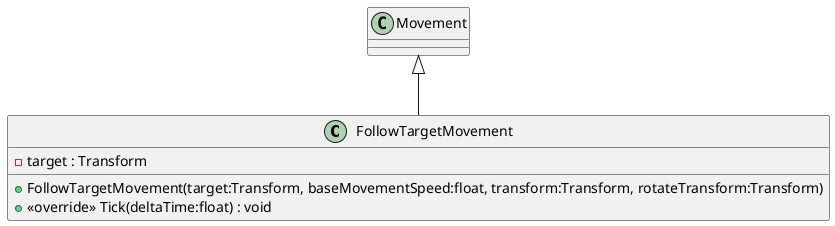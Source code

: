 @startuml
class FollowTargetMovement {
    - target : Transform
    + FollowTargetMovement(target:Transform, baseMovementSpeed:float, transform:Transform, rotateTransform:Transform)
    + <<override>> Tick(deltaTime:float) : void
}
Movement <|-- FollowTargetMovement
@enduml
